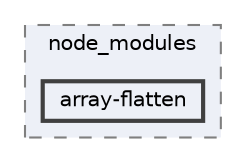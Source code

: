 digraph "pkiclassroomrescheduler/src/main/frontend/node_modules/array-flatten"
{
 // LATEX_PDF_SIZE
  bgcolor="transparent";
  edge [fontname=Helvetica,fontsize=10,labelfontname=Helvetica,labelfontsize=10];
  node [fontname=Helvetica,fontsize=10,shape=box,height=0.2,width=0.4];
  compound=true
  subgraph clusterdir_72953eda66ccb3a2722c28e1c3e6c23b {
    graph [ bgcolor="#edf0f7", pencolor="grey50", label="node_modules", fontname=Helvetica,fontsize=10 style="filled,dashed", URL="dir_72953eda66ccb3a2722c28e1c3e6c23b.html",tooltip=""]
  dir_03870d28c6782e629731c6568d95db95 [label="array-flatten", fillcolor="#edf0f7", color="grey25", style="filled,bold", URL="dir_03870d28c6782e629731c6568d95db95.html",tooltip=""];
  }
}
